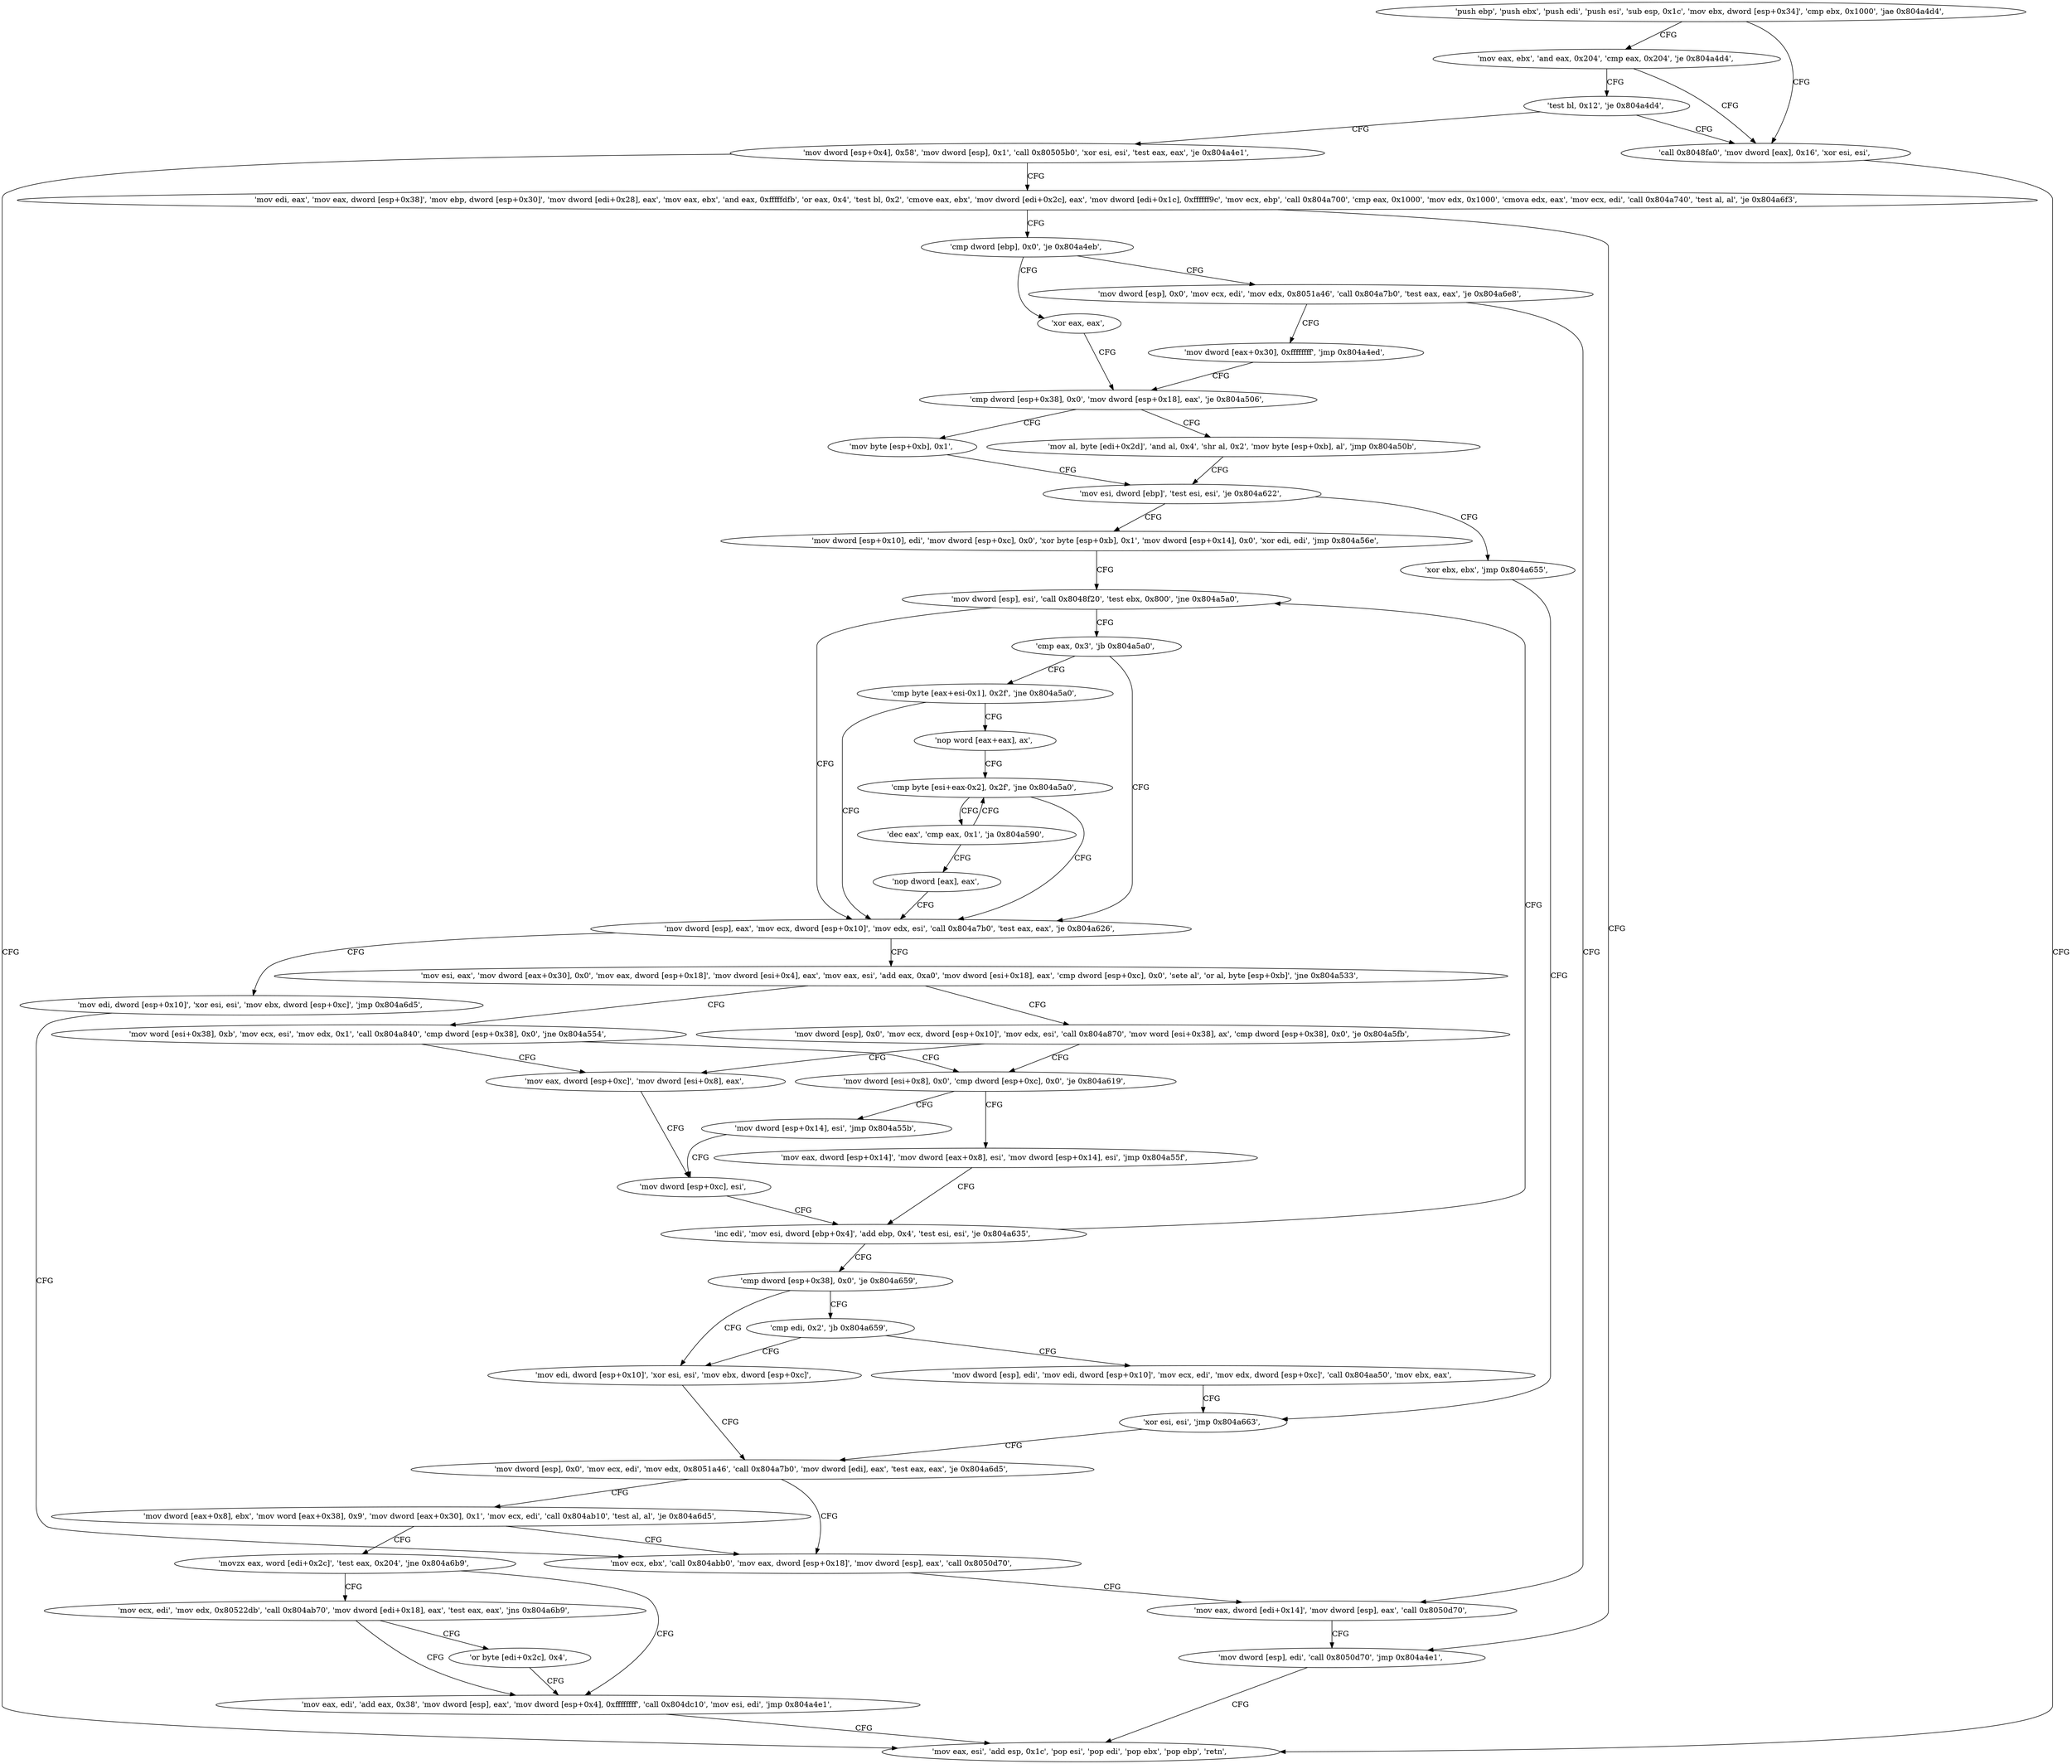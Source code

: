 digraph "func" {
"134521872" [label = "'push ebp', 'push ebx', 'push edi', 'push esi', 'sub esp, 0x1c', 'mov ebx, dword [esp+0x34]', 'cmp ebx, 0x1000', 'jae 0x804a4d4', " ]
"134522068" [label = "'call 0x8048fa0', 'mov dword [eax], 0x16', 'xor esi, esi', " ]
"134521895" [label = "'mov eax, ebx', 'and eax, 0x204', 'cmp eax, 0x204', 'je 0x804a4d4', " ]
"134522081" [label = "'mov eax, esi', 'add esp, 0x1c', 'pop esi', 'pop edi', 'pop ebx', 'pop ebp', 'retn', " ]
"134521913" [label = "'test bl, 0x12', 'je 0x804a4d4', " ]
"134521922" [label = "'mov dword [esp+0x4], 0x58', 'mov dword [esp], 0x1', 'call 0x80505b0', 'xor esi, esi', 'test eax, eax', 'je 0x804a4e1', " ]
"134521952" [label = "'mov edi, eax', 'mov eax, dword [esp+0x38]', 'mov ebp, dword [esp+0x30]', 'mov dword [edi+0x28], eax', 'mov eax, ebx', 'and eax, 0xfffffdfb', 'or eax, 0x4', 'test bl, 0x2', 'cmove eax, ebx', 'mov dword [edi+0x2c], eax', 'mov dword [edi+0x1c], 0xffffff9c', 'mov ecx, ebp', 'call 0x804a700', 'cmp eax, 0x1000', 'mov edx, 0x1000', 'cmova edx, eax', 'mov ecx, edi', 'call 0x804a740', 'test al, al', 'je 0x804a6f3', " ]
"134522611" [label = "'mov dword [esp], edi', 'call 0x8050d70', 'jmp 0x804a4e1', " ]
"134522026" [label = "'cmp dword [ebp], 0x0', 'je 0x804a4eb', " ]
"134522091" [label = "'xor eax, eax', " ]
"134522032" [label = "'mov dword [esp], 0x0', 'mov ecx, edi', 'mov edx, 0x8051a46', 'call 0x804a7b0', 'test eax, eax', 'je 0x804a6e8', " ]
"134522093" [label = "'cmp dword [esp+0x38], 0x0', 'mov dword [esp+0x18], eax', 'je 0x804a506', " ]
"134522600" [label = "'mov eax, dword [edi+0x14]', 'mov dword [esp], eax', 'call 0x8050d70', " ]
"134522059" [label = "'mov dword [eax+0x30], 0xffffffff', 'jmp 0x804a4ed', " ]
"134522118" [label = "'mov byte [esp+0xb], 0x1', " ]
"134522123" [label = "'mov esi, dword [ebp]', 'test esi, esi', 'je 0x804a622', " ]
"134522104" [label = "'mov al, byte [edi+0x2d]', 'and al, 0x4', 'shr al, 0x2', 'mov byte [esp+0xb], al', 'jmp 0x804a50b', " ]
"134522402" [label = "'xor ebx, ebx', 'jmp 0x804a655', " ]
"134522453" [label = "'xor esi, esi', 'jmp 0x804a663', " ]
"134522134" [label = "'mov dword [esp+0x10], edi', 'mov dword [esp+0xc], 0x0', 'xor byte [esp+0xb], 0x1', 'mov dword [esp+0x14], 0x0', 'xor edi, edi', 'jmp 0x804a56e', " ]
"134522222" [label = "'mov dword [esp], esi', 'call 0x8048f20', 'test ebx, 0x800', 'jne 0x804a5a0', " ]
"134522467" [label = "'mov dword [esp], 0x0', 'mov ecx, edi', 'mov edx, 0x8051a46', 'call 0x804a7b0', 'mov dword [edi], eax', 'test eax, eax', 'je 0x804a6d5', " ]
"134522272" [label = "'mov dword [esp], eax', 'mov ecx, dword [esp+0x10]', 'mov edx, esi', 'call 0x804a7b0', 'test eax, eax', 'je 0x804a626', " ]
"134522238" [label = "'cmp eax, 0x3', 'jb 0x804a5a0', " ]
"134522581" [label = "'mov ecx, ebx', 'call 0x804abb0', 'mov eax, dword [esp+0x18]', 'mov dword [esp], eax', 'call 0x8050d70', " ]
"134522492" [label = "'mov dword [eax+0x8], ebx', 'mov word [eax+0x38], 0x9', 'mov dword [eax+0x30], 0x1', 'mov ecx, edi', 'call 0x804ab10', 'test al, al', 'je 0x804a6d5', " ]
"134522406" [label = "'mov edi, dword [esp+0x10]', 'xor esi, esi', 'mov ebx, dword [esp+0xc]', 'jmp 0x804a6d5', " ]
"134522290" [label = "'mov esi, eax', 'mov dword [eax+0x30], 0x0', 'mov eax, dword [esp+0x18]', 'mov dword [esi+0x4], eax', 'mov eax, esi', 'add eax, 0xa0', 'mov dword [esi+0x18], eax', 'cmp dword [esp+0xc], 0x0', 'sete al', 'or al, byte [esp+0xb]', 'jne 0x804a533', " ]
"134522243" [label = "'cmp byte [eax+esi-0x1], 0x2f', 'jne 0x804a5a0', " ]
"134522519" [label = "'movzx eax, word [edi+0x2c]', 'test eax, 0x204', 'jne 0x804a6b9', " ]
"134522163" [label = "'mov dword [esp], 0x0', 'mov ecx, dword [esp+0x10]', 'mov edx, esi', 'call 0x804a870', 'mov word [esi+0x38], ax', 'cmp dword [esp+0x38], 0x0', 'je 0x804a5fb', " ]
"134522334" [label = "'mov word [esi+0x38], 0xb', 'mov ecx, esi', 'mov edx, 0x1', 'call 0x804a840', 'cmp dword [esp+0x38], 0x0', 'jne 0x804a554', " ]
"134522250" [label = "'nop word [eax+eax], ax', " ]
"134522553" [label = "'mov eax, edi', 'add eax, 0x38', 'mov dword [esp], eax', 'mov dword [esp+0x4], 0xffffffff', 'call 0x804dc10', 'mov esi, edi', 'jmp 0x804a4e1', " ]
"134522530" [label = "'mov ecx, edi', 'mov edx, 0x80522db', 'call 0x804ab70', 'mov dword [edi+0x18], eax', 'test eax, eax', 'jns 0x804a6b9', " ]
"134522363" [label = "'mov dword [esi+0x8], 0x0', 'cmp dword [esp+0xc], 0x0', 'je 0x804a619', " ]
"134522196" [label = "'mov eax, dword [esp+0xc]', 'mov dword [esi+0x8], eax', " ]
"134522256" [label = "'cmp byte [esi+eax-0x2], 0x2f', 'jne 0x804a5a0', " ]
"134522549" [label = "'or byte [edi+0x2c], 0x4', " ]
"134522393" [label = "'mov dword [esp+0x14], esi', 'jmp 0x804a55b', " ]
"134522377" [label = "'mov eax, dword [esp+0x14]', 'mov dword [eax+0x8], esi', 'mov dword [esp+0x14], esi', 'jmp 0x804a55f', " ]
"134522203" [label = "'mov dword [esp+0xc], esi', " ]
"134522263" [label = "'dec eax', 'cmp eax, 0x1', 'ja 0x804a590', " ]
"134522269" [label = "'nop dword [eax], eax', " ]
"134522207" [label = "'inc edi', 'mov esi, dword [ebp+0x4]', 'add ebp, 0x4', 'test esi, esi', 'je 0x804a635', " ]
"134522421" [label = "'cmp dword [esp+0x38], 0x0', 'je 0x804a659', " ]
"134522457" [label = "'mov edi, dword [esp+0x10]', 'xor esi, esi', 'mov ebx, dword [esp+0xc]', " ]
"134522428" [label = "'cmp edi, 0x2', 'jb 0x804a659', " ]
"134522433" [label = "'mov dword [esp], edi', 'mov edi, dword [esp+0x10]', 'mov ecx, edi', 'mov edx, dword [esp+0xc]', 'call 0x804aa50', 'mov ebx, eax', " ]
"134521872" -> "134522068" [ label = "CFG" ]
"134521872" -> "134521895" [ label = "CFG" ]
"134522068" -> "134522081" [ label = "CFG" ]
"134521895" -> "134522068" [ label = "CFG" ]
"134521895" -> "134521913" [ label = "CFG" ]
"134521913" -> "134522068" [ label = "CFG" ]
"134521913" -> "134521922" [ label = "CFG" ]
"134521922" -> "134522081" [ label = "CFG" ]
"134521922" -> "134521952" [ label = "CFG" ]
"134521952" -> "134522611" [ label = "CFG" ]
"134521952" -> "134522026" [ label = "CFG" ]
"134522611" -> "134522081" [ label = "CFG" ]
"134522026" -> "134522091" [ label = "CFG" ]
"134522026" -> "134522032" [ label = "CFG" ]
"134522091" -> "134522093" [ label = "CFG" ]
"134522032" -> "134522600" [ label = "CFG" ]
"134522032" -> "134522059" [ label = "CFG" ]
"134522093" -> "134522118" [ label = "CFG" ]
"134522093" -> "134522104" [ label = "CFG" ]
"134522600" -> "134522611" [ label = "CFG" ]
"134522059" -> "134522093" [ label = "CFG" ]
"134522118" -> "134522123" [ label = "CFG" ]
"134522123" -> "134522402" [ label = "CFG" ]
"134522123" -> "134522134" [ label = "CFG" ]
"134522104" -> "134522123" [ label = "CFG" ]
"134522402" -> "134522453" [ label = "CFG" ]
"134522453" -> "134522467" [ label = "CFG" ]
"134522134" -> "134522222" [ label = "CFG" ]
"134522222" -> "134522272" [ label = "CFG" ]
"134522222" -> "134522238" [ label = "CFG" ]
"134522467" -> "134522581" [ label = "CFG" ]
"134522467" -> "134522492" [ label = "CFG" ]
"134522272" -> "134522406" [ label = "CFG" ]
"134522272" -> "134522290" [ label = "CFG" ]
"134522238" -> "134522272" [ label = "CFG" ]
"134522238" -> "134522243" [ label = "CFG" ]
"134522581" -> "134522600" [ label = "CFG" ]
"134522492" -> "134522581" [ label = "CFG" ]
"134522492" -> "134522519" [ label = "CFG" ]
"134522406" -> "134522581" [ label = "CFG" ]
"134522290" -> "134522163" [ label = "CFG" ]
"134522290" -> "134522334" [ label = "CFG" ]
"134522243" -> "134522272" [ label = "CFG" ]
"134522243" -> "134522250" [ label = "CFG" ]
"134522519" -> "134522553" [ label = "CFG" ]
"134522519" -> "134522530" [ label = "CFG" ]
"134522163" -> "134522363" [ label = "CFG" ]
"134522163" -> "134522196" [ label = "CFG" ]
"134522334" -> "134522196" [ label = "CFG" ]
"134522334" -> "134522363" [ label = "CFG" ]
"134522250" -> "134522256" [ label = "CFG" ]
"134522553" -> "134522081" [ label = "CFG" ]
"134522530" -> "134522553" [ label = "CFG" ]
"134522530" -> "134522549" [ label = "CFG" ]
"134522363" -> "134522393" [ label = "CFG" ]
"134522363" -> "134522377" [ label = "CFG" ]
"134522196" -> "134522203" [ label = "CFG" ]
"134522256" -> "134522272" [ label = "CFG" ]
"134522256" -> "134522263" [ label = "CFG" ]
"134522549" -> "134522553" [ label = "CFG" ]
"134522393" -> "134522203" [ label = "CFG" ]
"134522377" -> "134522207" [ label = "CFG" ]
"134522203" -> "134522207" [ label = "CFG" ]
"134522263" -> "134522256" [ label = "CFG" ]
"134522263" -> "134522269" [ label = "CFG" ]
"134522269" -> "134522272" [ label = "CFG" ]
"134522207" -> "134522421" [ label = "CFG" ]
"134522207" -> "134522222" [ label = "CFG" ]
"134522421" -> "134522457" [ label = "CFG" ]
"134522421" -> "134522428" [ label = "CFG" ]
"134522457" -> "134522467" [ label = "CFG" ]
"134522428" -> "134522457" [ label = "CFG" ]
"134522428" -> "134522433" [ label = "CFG" ]
"134522433" -> "134522453" [ label = "CFG" ]
}
